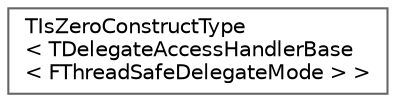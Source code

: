 digraph "Graphical Class Hierarchy"
{
 // INTERACTIVE_SVG=YES
 // LATEX_PDF_SIZE
  bgcolor="transparent";
  edge [fontname=Helvetica,fontsize=10,labelfontname=Helvetica,labelfontsize=10];
  node [fontname=Helvetica,fontsize=10,shape=box,height=0.2,width=0.4];
  rankdir="LR";
  Node0 [id="Node000000",label="TIsZeroConstructType\l\< TDelegateAccessHandlerBase\l\< FThreadSafeDelegateMode \> \>",height=0.2,width=0.4,color="grey40", fillcolor="white", style="filled",URL="$d6/d5c/structTIsZeroConstructType_3_01TDelegateAccessHandlerBase_3_01FThreadSafeDelegateMode_01_4_01_4.html",tooltip=" "];
}
